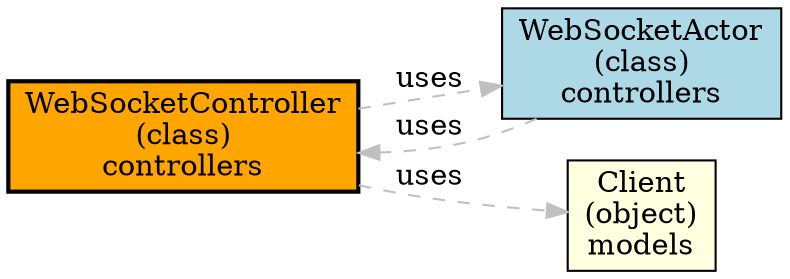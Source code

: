 digraph "Class Diagram" {
  rankdir=LR;
  node [shape=box, style="filled"];
  fontname="Helvetica";
  "WebSocketController" [label="WebSocketController\n(class)\ncontrollers", fillcolor="orange", penwidth=2];
  "WebSocketActor" [label="WebSocketActor\n(class)\ncontrollers", fillcolor="lightblue", penwidth=1];
  "Client" [label="Client\n(object)\nmodels", fillcolor="lightyellow", penwidth=1];
  "WebSocketController" -> "WebSocketActor" [label="uses", style="dashed", color="gray"];
  "WebSocketController" -> "Client" [label="uses", style="dashed", color="gray"];
  "WebSocketActor" -> "WebSocketController" [label="uses", style="dashed", color="gray"];
}
